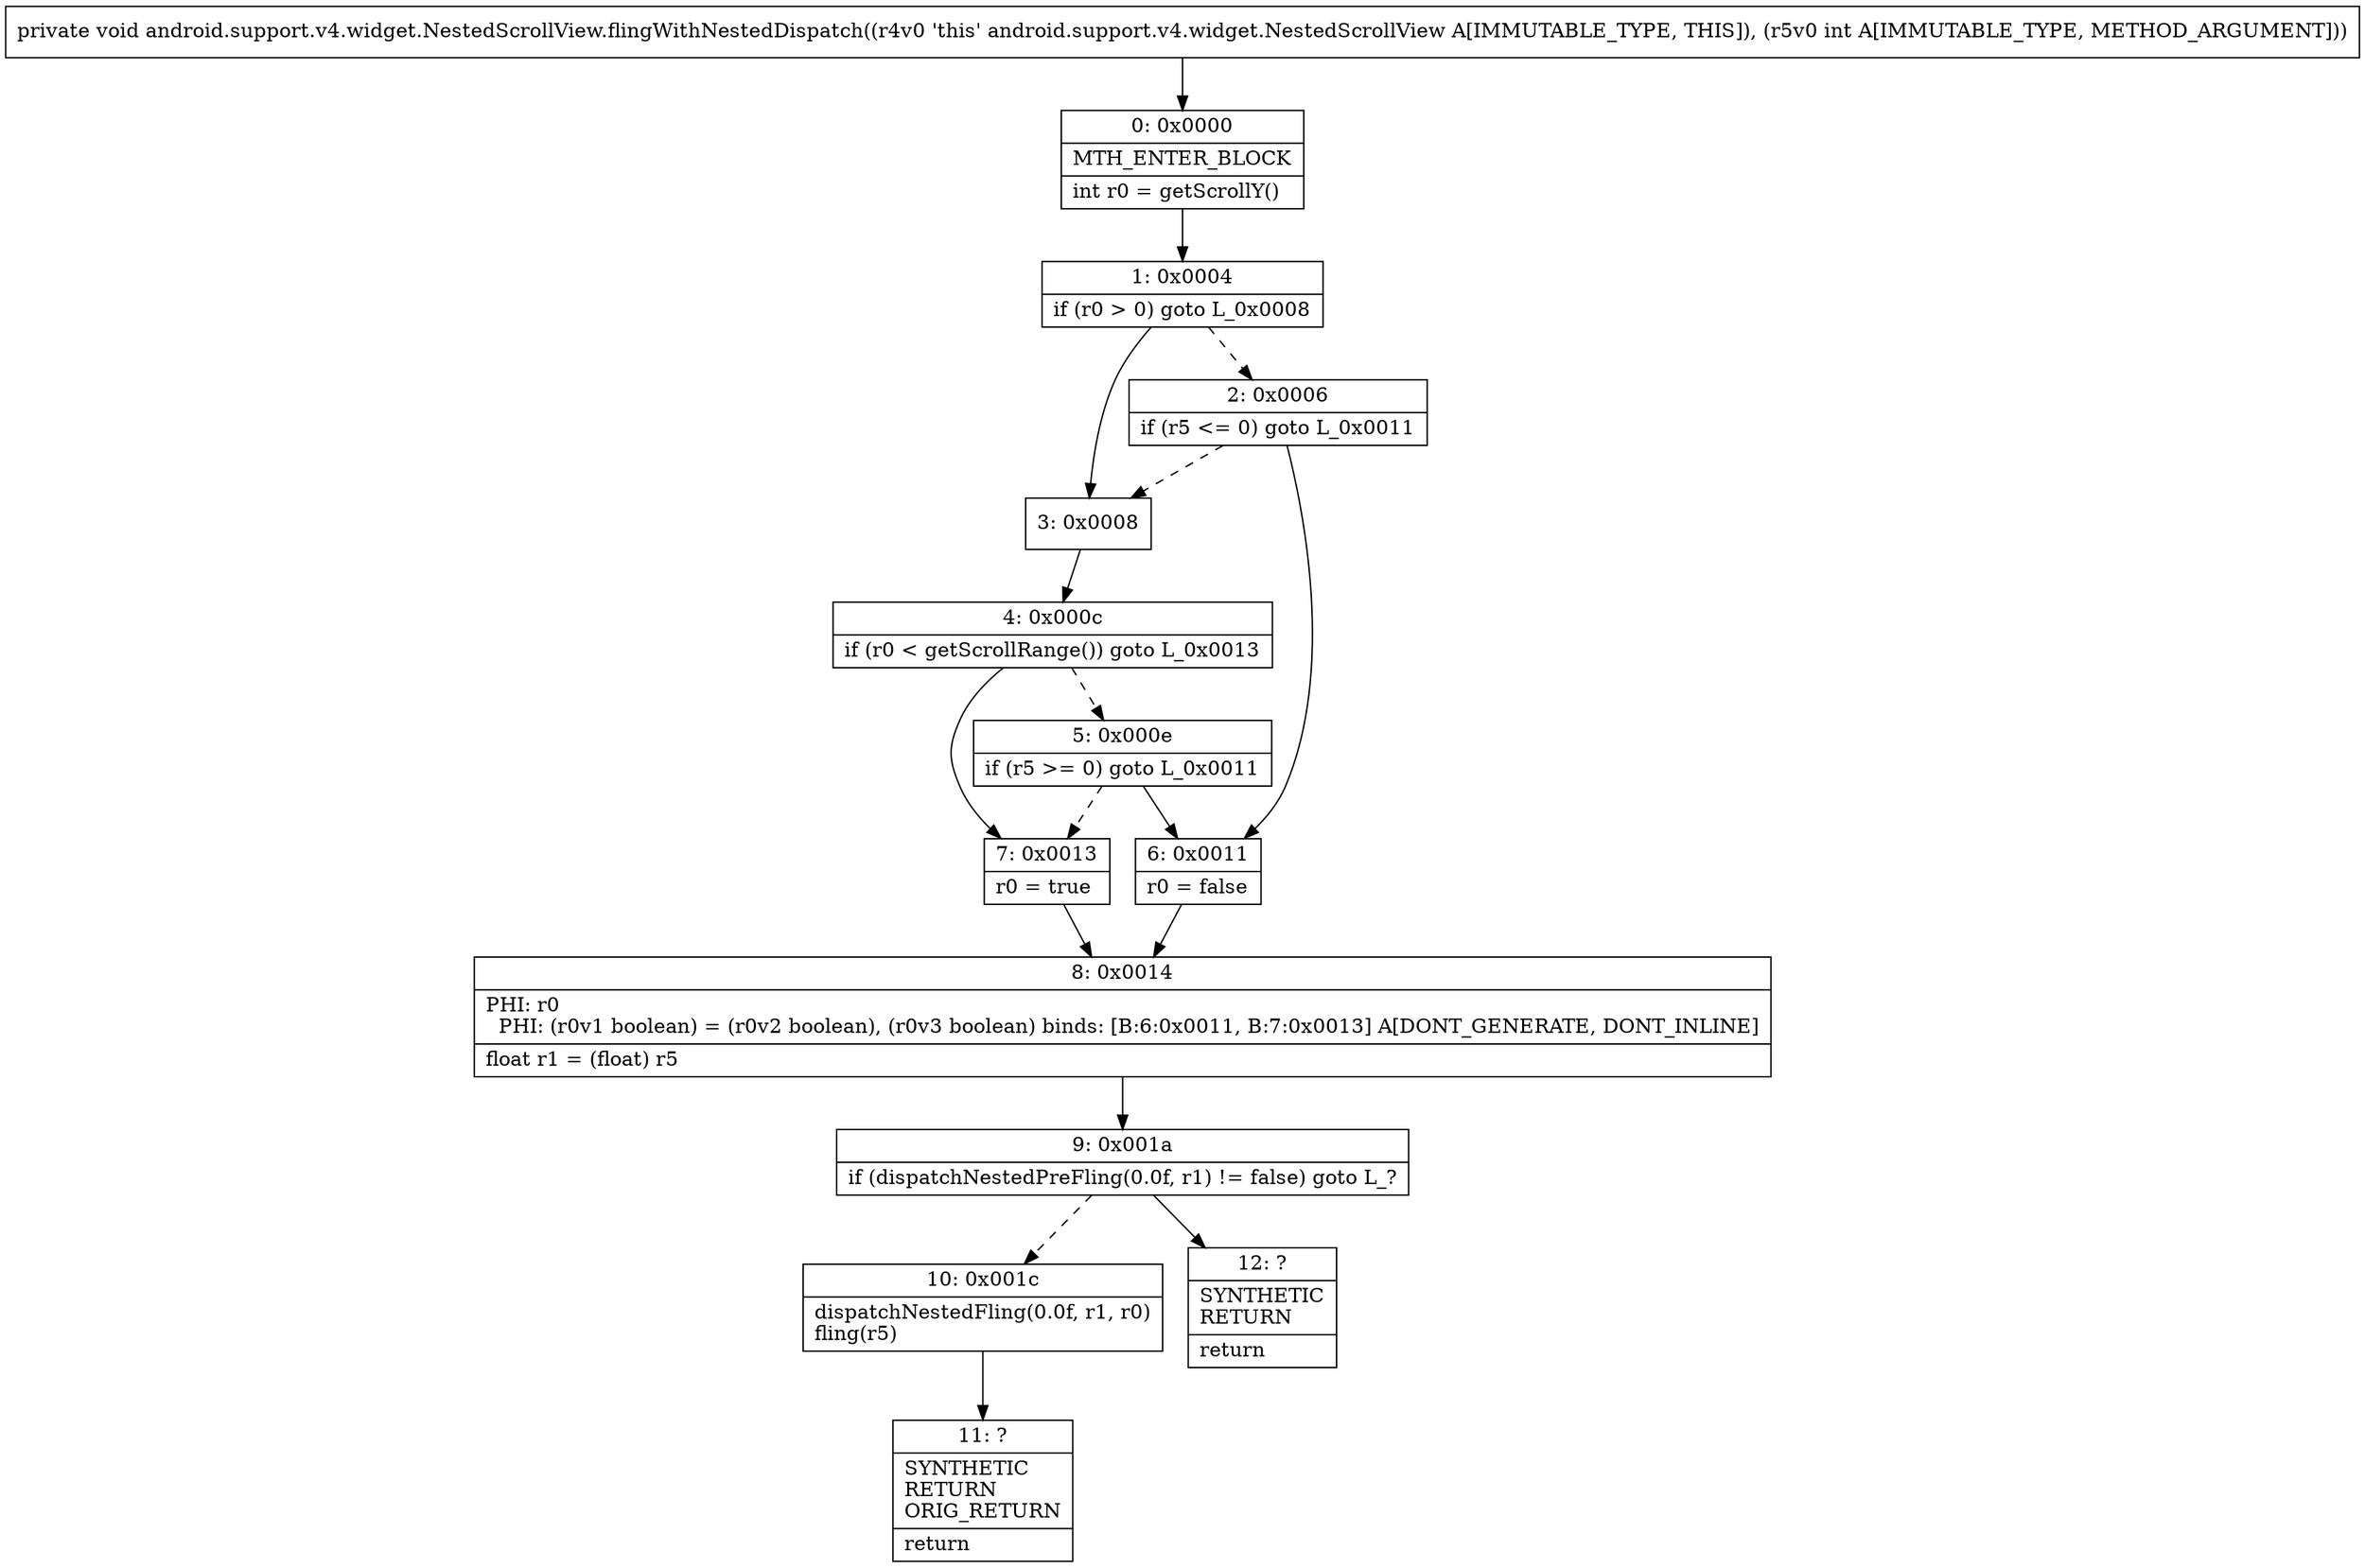 digraph "CFG forandroid.support.v4.widget.NestedScrollView.flingWithNestedDispatch(I)V" {
Node_0 [shape=record,label="{0\:\ 0x0000|MTH_ENTER_BLOCK\l|int r0 = getScrollY()\l}"];
Node_1 [shape=record,label="{1\:\ 0x0004|if (r0 \> 0) goto L_0x0008\l}"];
Node_2 [shape=record,label="{2\:\ 0x0006|if (r5 \<= 0) goto L_0x0011\l}"];
Node_3 [shape=record,label="{3\:\ 0x0008}"];
Node_4 [shape=record,label="{4\:\ 0x000c|if (r0 \< getScrollRange()) goto L_0x0013\l}"];
Node_5 [shape=record,label="{5\:\ 0x000e|if (r5 \>= 0) goto L_0x0011\l}"];
Node_6 [shape=record,label="{6\:\ 0x0011|r0 = false\l}"];
Node_7 [shape=record,label="{7\:\ 0x0013|r0 = true\l}"];
Node_8 [shape=record,label="{8\:\ 0x0014|PHI: r0 \l  PHI: (r0v1 boolean) = (r0v2 boolean), (r0v3 boolean) binds: [B:6:0x0011, B:7:0x0013] A[DONT_GENERATE, DONT_INLINE]\l|float r1 = (float) r5\l}"];
Node_9 [shape=record,label="{9\:\ 0x001a|if (dispatchNestedPreFling(0.0f, r1) != false) goto L_?\l}"];
Node_10 [shape=record,label="{10\:\ 0x001c|dispatchNestedFling(0.0f, r1, r0)\lfling(r5)\l}"];
Node_11 [shape=record,label="{11\:\ ?|SYNTHETIC\lRETURN\lORIG_RETURN\l|return\l}"];
Node_12 [shape=record,label="{12\:\ ?|SYNTHETIC\lRETURN\l|return\l}"];
MethodNode[shape=record,label="{private void android.support.v4.widget.NestedScrollView.flingWithNestedDispatch((r4v0 'this' android.support.v4.widget.NestedScrollView A[IMMUTABLE_TYPE, THIS]), (r5v0 int A[IMMUTABLE_TYPE, METHOD_ARGUMENT])) }"];
MethodNode -> Node_0;
Node_0 -> Node_1;
Node_1 -> Node_2[style=dashed];
Node_1 -> Node_3;
Node_2 -> Node_3[style=dashed];
Node_2 -> Node_6;
Node_3 -> Node_4;
Node_4 -> Node_5[style=dashed];
Node_4 -> Node_7;
Node_5 -> Node_6;
Node_5 -> Node_7[style=dashed];
Node_6 -> Node_8;
Node_7 -> Node_8;
Node_8 -> Node_9;
Node_9 -> Node_10[style=dashed];
Node_9 -> Node_12;
Node_10 -> Node_11;
}

